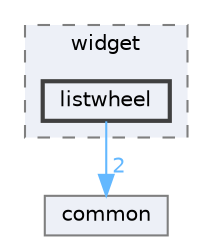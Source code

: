 digraph "C:/microchip/harmony3/gfx/middleware/legato/library/src/gfx/legato/widget/listwheel"
{
 // INTERACTIVE_SVG=YES
 // LATEX_PDF_SIZE
  bgcolor="transparent";
  edge [fontname=Helvetica,fontsize=10,labelfontname=Helvetica,labelfontsize=10];
  node [fontname=Helvetica,fontsize=10,shape=box,height=0.2,width=0.4];
  compound=true
  subgraph clusterdir_139e39c2cbbb9c4d4856e374ea12d038 {
    graph [ bgcolor="#edf0f7", pencolor="grey50", label="widget", fontname=Helvetica,fontsize=10 style="filled,dashed", URL="dir_139e39c2cbbb9c4d4856e374ea12d038.html",tooltip=""]
  dir_09fb61342f4054c8ae4043c267482be5 [label="listwheel", fillcolor="#edf0f7", color="grey25", style="filled,bold", URL="dir_09fb61342f4054c8ae4043c267482be5.html",tooltip=""];
  }
  dir_b3f224f181338695a4734ca3080f2eb5 [label="common", fillcolor="#edf0f7", color="grey50", style="filled", URL="dir_b3f224f181338695a4734ca3080f2eb5.html",tooltip=""];
  dir_09fb61342f4054c8ae4043c267482be5->dir_b3f224f181338695a4734ca3080f2eb5 [headlabel="2", labeldistance=1.5 headhref="dir_000071_000011.html" color="steelblue1" fontcolor="steelblue1"];
}
